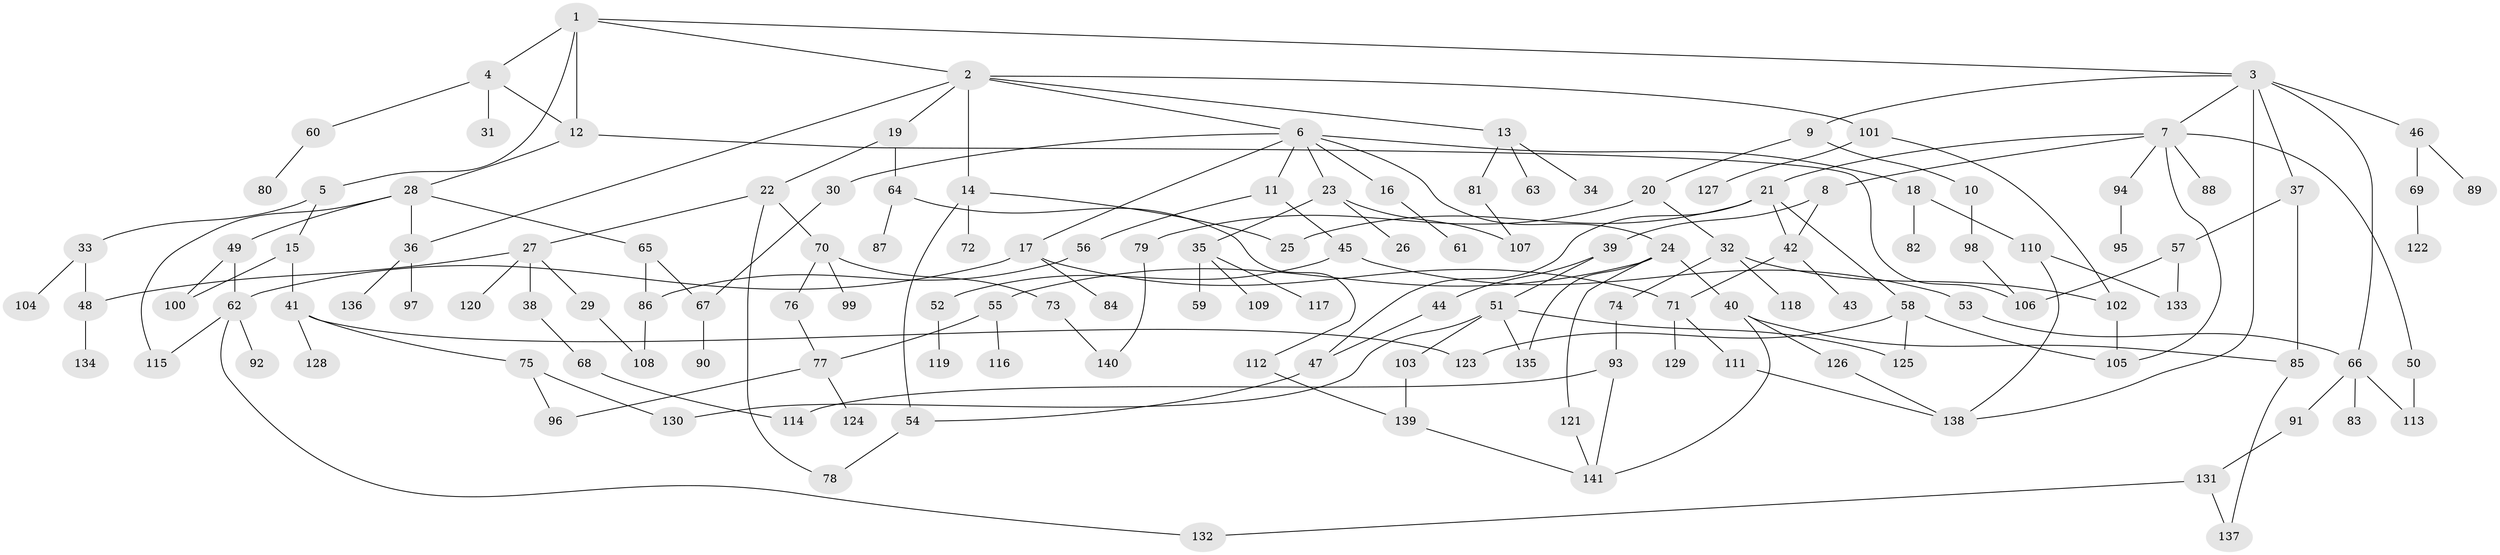 // coarse degree distribution, {7: 0.028169014084507043, 6: 0.04225352112676056, 3: 0.30985915492957744, 5: 0.056338028169014086, 8: 0.014084507042253521, 2: 0.323943661971831, 1: 0.09859154929577464, 4: 0.11267605633802817, 9: 0.014084507042253521}
// Generated by graph-tools (version 1.1) at 2025/36/03/04/25 23:36:07]
// undirected, 141 vertices, 182 edges
graph export_dot {
  node [color=gray90,style=filled];
  1;
  2;
  3;
  4;
  5;
  6;
  7;
  8;
  9;
  10;
  11;
  12;
  13;
  14;
  15;
  16;
  17;
  18;
  19;
  20;
  21;
  22;
  23;
  24;
  25;
  26;
  27;
  28;
  29;
  30;
  31;
  32;
  33;
  34;
  35;
  36;
  37;
  38;
  39;
  40;
  41;
  42;
  43;
  44;
  45;
  46;
  47;
  48;
  49;
  50;
  51;
  52;
  53;
  54;
  55;
  56;
  57;
  58;
  59;
  60;
  61;
  62;
  63;
  64;
  65;
  66;
  67;
  68;
  69;
  70;
  71;
  72;
  73;
  74;
  75;
  76;
  77;
  78;
  79;
  80;
  81;
  82;
  83;
  84;
  85;
  86;
  87;
  88;
  89;
  90;
  91;
  92;
  93;
  94;
  95;
  96;
  97;
  98;
  99;
  100;
  101;
  102;
  103;
  104;
  105;
  106;
  107;
  108;
  109;
  110;
  111;
  112;
  113;
  114;
  115;
  116;
  117;
  118;
  119;
  120;
  121;
  122;
  123;
  124;
  125;
  126;
  127;
  128;
  129;
  130;
  131;
  132;
  133;
  134;
  135;
  136;
  137;
  138;
  139;
  140;
  141;
  1 -- 2;
  1 -- 3;
  1 -- 4;
  1 -- 5;
  1 -- 12;
  2 -- 6;
  2 -- 13;
  2 -- 14;
  2 -- 19;
  2 -- 101;
  2 -- 36;
  3 -- 7;
  3 -- 9;
  3 -- 37;
  3 -- 46;
  3 -- 66;
  3 -- 138;
  4 -- 31;
  4 -- 60;
  4 -- 12;
  5 -- 15;
  5 -- 33;
  6 -- 11;
  6 -- 16;
  6 -- 17;
  6 -- 18;
  6 -- 23;
  6 -- 24;
  6 -- 30;
  7 -- 8;
  7 -- 21;
  7 -- 50;
  7 -- 88;
  7 -- 94;
  7 -- 105;
  8 -- 39;
  8 -- 42;
  9 -- 10;
  9 -- 20;
  10 -- 98;
  11 -- 45;
  11 -- 56;
  12 -- 28;
  12 -- 106;
  13 -- 34;
  13 -- 63;
  13 -- 81;
  14 -- 72;
  14 -- 25;
  14 -- 54;
  15 -- 41;
  15 -- 100;
  16 -- 61;
  17 -- 62;
  17 -- 71;
  17 -- 84;
  18 -- 82;
  18 -- 110;
  19 -- 22;
  19 -- 64;
  20 -- 32;
  20 -- 79;
  21 -- 25;
  21 -- 58;
  21 -- 42;
  21 -- 47;
  22 -- 27;
  22 -- 70;
  22 -- 78;
  23 -- 26;
  23 -- 35;
  23 -- 107;
  24 -- 40;
  24 -- 55;
  24 -- 121;
  24 -- 135;
  27 -- 29;
  27 -- 38;
  27 -- 48;
  27 -- 120;
  28 -- 36;
  28 -- 49;
  28 -- 65;
  28 -- 115;
  29 -- 108;
  30 -- 67;
  32 -- 74;
  32 -- 118;
  32 -- 102;
  33 -- 104;
  33 -- 48;
  35 -- 59;
  35 -- 109;
  35 -- 117;
  36 -- 97;
  36 -- 136;
  37 -- 57;
  37 -- 85;
  38 -- 68;
  39 -- 44;
  39 -- 51;
  40 -- 126;
  40 -- 141;
  40 -- 85;
  41 -- 75;
  41 -- 123;
  41 -- 128;
  42 -- 43;
  42 -- 71;
  44 -- 47;
  45 -- 52;
  45 -- 53;
  46 -- 69;
  46 -- 89;
  47 -- 54;
  48 -- 134;
  49 -- 100;
  49 -- 62;
  50 -- 113;
  51 -- 103;
  51 -- 135;
  51 -- 125;
  51 -- 130;
  52 -- 119;
  53 -- 66;
  54 -- 78;
  55 -- 116;
  55 -- 77;
  56 -- 86;
  57 -- 106;
  57 -- 133;
  58 -- 125;
  58 -- 123;
  58 -- 105;
  60 -- 80;
  62 -- 92;
  62 -- 132;
  62 -- 115;
  64 -- 87;
  64 -- 112;
  65 -- 67;
  65 -- 86;
  66 -- 83;
  66 -- 91;
  66 -- 113;
  67 -- 90;
  68 -- 114;
  69 -- 122;
  70 -- 73;
  70 -- 76;
  70 -- 99;
  71 -- 111;
  71 -- 129;
  73 -- 140;
  74 -- 93;
  75 -- 96;
  75 -- 130;
  76 -- 77;
  77 -- 124;
  77 -- 96;
  79 -- 140;
  81 -- 107;
  85 -- 137;
  86 -- 108;
  91 -- 131;
  93 -- 114;
  93 -- 141;
  94 -- 95;
  98 -- 106;
  101 -- 102;
  101 -- 127;
  102 -- 105;
  103 -- 139;
  110 -- 133;
  110 -- 138;
  111 -- 138;
  112 -- 139;
  121 -- 141;
  126 -- 138;
  131 -- 137;
  131 -- 132;
  139 -- 141;
}
